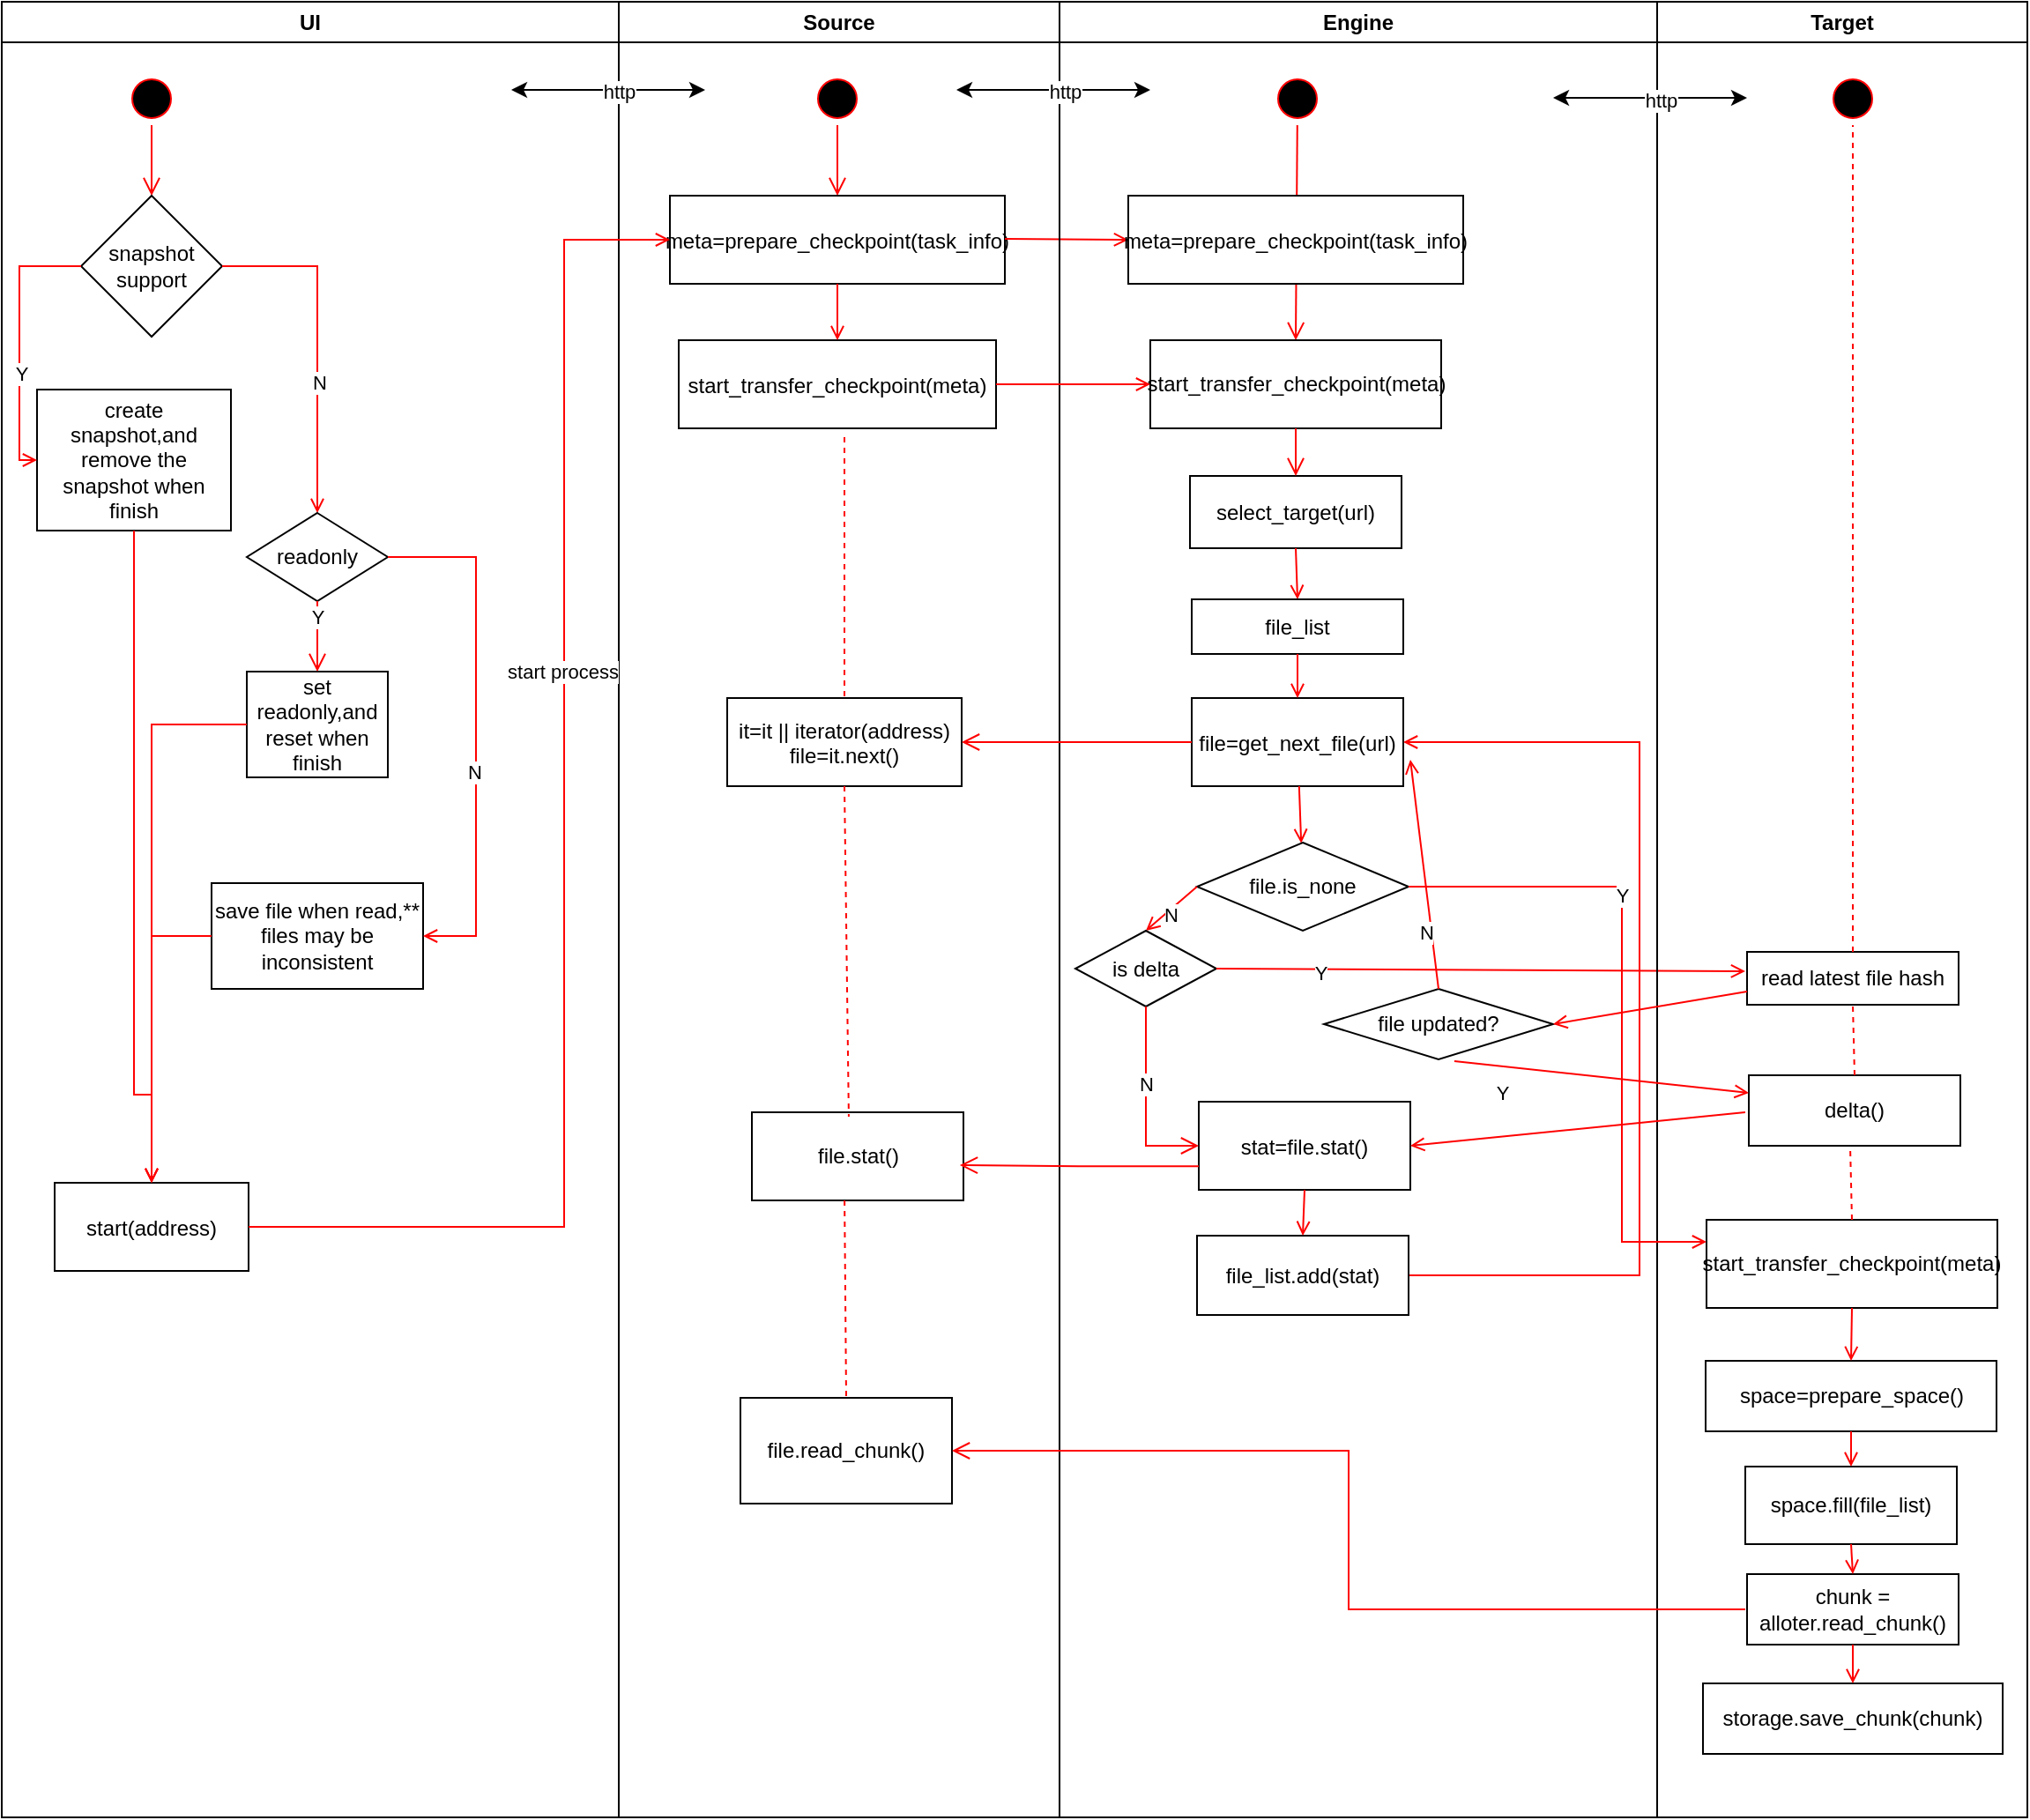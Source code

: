 <mxfile version="24.1.0" type="device">
  <diagram name="Page-1" id="e7e014a7-5840-1c2e-5031-d8a46d1fe8dd">
    <mxGraphModel dx="2074" dy="1204" grid="1" gridSize="10" guides="1" tooltips="1" connect="1" arrows="1" fold="1" page="1" pageScale="1" pageWidth="1169" pageHeight="826" background="none" math="0" shadow="0">
      <root>
        <mxCell id="0" />
        <mxCell id="1" parent="0" />
        <mxCell id="2" value="UI" style="swimlane;whiteSpace=wrap" parent="1" vertex="1">
          <mxGeometry x="11" y="120" width="350" height="1030" as="geometry" />
        </mxCell>
        <mxCell id="5" value="" style="ellipse;shape=startState;fillColor=#000000;strokeColor=#ff0000;" parent="2" vertex="1">
          <mxGeometry x="70" y="40" width="30" height="30" as="geometry" />
        </mxCell>
        <mxCell id="6" value="" style="edgeStyle=elbowEdgeStyle;elbow=horizontal;verticalAlign=bottom;endArrow=open;endSize=8;strokeColor=#FF0000;endFill=1;rounded=0;entryX=0.5;entryY=0;entryDx=0;entryDy=0;" parent="2" source="5" target="5YRIYOnIGHO2y424pPSx-42" edge="1">
          <mxGeometry x="100" y="40" as="geometry">
            <mxPoint x="85" y="160" as="targetPoint" />
          </mxGeometry>
        </mxCell>
        <mxCell id="7" value="start(address)" style="" parent="2" vertex="1">
          <mxGeometry x="30" y="670" width="110" height="50" as="geometry" />
        </mxCell>
        <mxCell id="5YRIYOnIGHO2y424pPSx-42" value="snapshot support" style="rhombus;whiteSpace=wrap;html=1;" parent="2" vertex="1">
          <mxGeometry x="45" y="110" width="80" height="80" as="geometry" />
        </mxCell>
        <mxCell id="5YRIYOnIGHO2y424pPSx-43" value="create snapshot,and remove the snapshot when finish" style="rounded=0;whiteSpace=wrap;html=1;" parent="2" vertex="1">
          <mxGeometry x="20" y="220" width="110" height="80" as="geometry" />
        </mxCell>
        <mxCell id="5YRIYOnIGHO2y424pPSx-44" value="" style="edgeStyle=elbowEdgeStyle;elbow=horizontal;strokeColor=#FF0000;endArrow=open;endFill=1;rounded=0;entryX=0;entryY=0.5;entryDx=0;entryDy=0;exitX=0;exitY=0.5;exitDx=0;exitDy=0;" parent="2" source="5YRIYOnIGHO2y424pPSx-42" target="5YRIYOnIGHO2y424pPSx-43" edge="1">
          <mxGeometry width="100" height="100" relative="1" as="geometry">
            <mxPoint x="40" y="150" as="sourcePoint" />
            <mxPoint x="20" y="260" as="targetPoint" />
            <Array as="points">
              <mxPoint x="10" y="210" />
            </Array>
          </mxGeometry>
        </mxCell>
        <mxCell id="5YRIYOnIGHO2y424pPSx-45" value="Y" style="edgeLabel;html=1;align=center;verticalAlign=middle;resizable=0;points=[];" parent="5YRIYOnIGHO2y424pPSx-44" vertex="1" connectable="0">
          <mxGeometry x="0.236" y="1" relative="1" as="geometry">
            <mxPoint as="offset" />
          </mxGeometry>
        </mxCell>
        <mxCell id="5YRIYOnIGHO2y424pPSx-47" value="" style="edgeStyle=orthogonalEdgeStyle;elbow=horizontal;strokeColor=#FF0000;endArrow=open;endFill=1;rounded=0;exitX=1;exitY=0.5;exitDx=0;exitDy=0;entryX=0.5;entryY=0;entryDx=0;entryDy=0;" parent="2" source="5YRIYOnIGHO2y424pPSx-42" target="5YRIYOnIGHO2y424pPSx-49" edge="1">
          <mxGeometry width="100" height="100" relative="1" as="geometry">
            <mxPoint x="155" y="210" as="sourcePoint" />
            <mxPoint x="116.25" y="300" as="targetPoint" />
          </mxGeometry>
        </mxCell>
        <mxCell id="5YRIYOnIGHO2y424pPSx-48" value="N" style="edgeLabel;html=1;align=center;verticalAlign=middle;resizable=0;points=[];" parent="5YRIYOnIGHO2y424pPSx-47" vertex="1" connectable="0">
          <mxGeometry x="0.236" y="1" relative="1" as="geometry">
            <mxPoint as="offset" />
          </mxGeometry>
        </mxCell>
        <mxCell id="5YRIYOnIGHO2y424pPSx-49" value="readonly" style="rhombus;whiteSpace=wrap;html=1;" parent="2" vertex="1">
          <mxGeometry x="139" y="290" width="80" height="50" as="geometry" />
        </mxCell>
        <mxCell id="5YRIYOnIGHO2y424pPSx-50" value="set readonly,and reset when finish" style="rounded=0;whiteSpace=wrap;html=1;" parent="2" vertex="1">
          <mxGeometry x="139" y="380" width="80" height="60" as="geometry" />
        </mxCell>
        <mxCell id="5YRIYOnIGHO2y424pPSx-51" value="" style="edgeStyle=elbowEdgeStyle;elbow=horizontal;verticalAlign=bottom;endArrow=open;endSize=8;strokeColor=#FF0000;endFill=1;rounded=0" parent="2" edge="1">
          <mxGeometry x="30" y="-100" as="geometry">
            <mxPoint x="179" y="380" as="targetPoint" />
            <mxPoint x="179" y="340" as="sourcePoint" />
          </mxGeometry>
        </mxCell>
        <mxCell id="5YRIYOnIGHO2y424pPSx-52" value="Y" style="edgeLabel;html=1;align=center;verticalAlign=middle;resizable=0;points=[];" parent="5YRIYOnIGHO2y424pPSx-51" vertex="1" connectable="0">
          <mxGeometry relative="1" as="geometry">
            <mxPoint y="-11" as="offset" />
          </mxGeometry>
        </mxCell>
        <mxCell id="5YRIYOnIGHO2y424pPSx-56" value="" style="edgeStyle=elbowEdgeStyle;strokeColor=#FF0000;endArrow=open;endFill=1;rounded=0;exitX=0.5;exitY=1;exitDx=0;exitDy=0;entryX=0.5;entryY=0;entryDx=0;entryDy=0;elbow=vertical;" parent="2" source="5YRIYOnIGHO2y424pPSx-43" target="7" edge="1">
          <mxGeometry width="100" height="100" relative="1" as="geometry">
            <mxPoint x="45" y="810" as="sourcePoint" />
            <mxPoint x="80" y="630" as="targetPoint" />
            <Array as="points">
              <mxPoint x="50" y="620" />
            </Array>
          </mxGeometry>
        </mxCell>
        <mxCell id="5YRIYOnIGHO2y424pPSx-59" value="save file when read,** files may be inconsistent" style="rounded=0;whiteSpace=wrap;html=1;" parent="2" vertex="1">
          <mxGeometry x="119" y="500" width="120" height="60" as="geometry" />
        </mxCell>
        <mxCell id="5YRIYOnIGHO2y424pPSx-61" value="" style="edgeStyle=elbowEdgeStyle;elbow=horizontal;strokeColor=#FF0000;endArrow=open;endFill=1;rounded=0;exitX=1;exitY=0.5;exitDx=0;exitDy=0;entryX=1;entryY=0.5;entryDx=0;entryDy=0;" parent="2" source="5YRIYOnIGHO2y424pPSx-49" target="5YRIYOnIGHO2y424pPSx-59" edge="1">
          <mxGeometry width="100" height="100" relative="1" as="geometry">
            <mxPoint x="141.5" y="310" as="sourcePoint" />
            <mxPoint x="249" y="530" as="targetPoint" />
            <Array as="points">
              <mxPoint x="269" y="420" />
            </Array>
          </mxGeometry>
        </mxCell>
        <mxCell id="5YRIYOnIGHO2y424pPSx-63" value="N" style="edgeLabel;html=1;align=center;verticalAlign=middle;resizable=0;points=[];" parent="5YRIYOnIGHO2y424pPSx-61" vertex="1" connectable="0">
          <mxGeometry x="0.167" y="-1" relative="1" as="geometry">
            <mxPoint as="offset" />
          </mxGeometry>
        </mxCell>
        <mxCell id="5YRIYOnIGHO2y424pPSx-66" value="" style="edgeStyle=orthogonalEdgeStyle;strokeColor=#FF0000;endArrow=open;endFill=1;rounded=0;entryX=0.5;entryY=0;entryDx=0;entryDy=0;exitX=0;exitY=0.5;exitDx=0;exitDy=0;" parent="2" source="5YRIYOnIGHO2y424pPSx-50" target="7" edge="1">
          <mxGeometry width="100" height="100" relative="1" as="geometry">
            <mxPoint x="140" y="320" as="sourcePoint" />
            <mxPoint x="140" y="690" as="targetPoint" />
            <Array as="points">
              <mxPoint x="85" y="410" />
            </Array>
          </mxGeometry>
        </mxCell>
        <mxCell id="5YRIYOnIGHO2y424pPSx-67" value="" style="edgeStyle=orthogonalEdgeStyle;strokeColor=#FF0000;endArrow=open;endFill=1;rounded=0;entryX=0.5;entryY=0;entryDx=0;entryDy=0;exitX=0;exitY=0.5;exitDx=0;exitDy=0;" parent="2" source="5YRIYOnIGHO2y424pPSx-59" target="7" edge="1">
          <mxGeometry width="100" height="100" relative="1" as="geometry">
            <mxPoint x="173" y="440" as="sourcePoint" />
            <mxPoint x="119" y="700" as="targetPoint" />
            <Array as="points" />
          </mxGeometry>
        </mxCell>
        <mxCell id="3" value="Source" style="swimlane;whiteSpace=wrap" parent="1" vertex="1">
          <mxGeometry x="361" y="120" width="250" height="1030" as="geometry" />
        </mxCell>
        <mxCell id="13" value="" style="ellipse;shape=startState;fillColor=#000000;strokeColor=#ff0000;" parent="3" vertex="1">
          <mxGeometry x="109" y="40" width="30" height="30" as="geometry" />
        </mxCell>
        <mxCell id="14" value="" style="edgeStyle=elbowEdgeStyle;elbow=horizontal;verticalAlign=bottom;endArrow=open;endSize=8;strokeColor=#FF0000;endFill=1;rounded=0" parent="3" source="13" edge="1">
          <mxGeometry x="40" y="20" as="geometry">
            <mxPoint x="124" y="110" as="targetPoint" />
            <mxPoint x="124" y="70" as="sourcePoint" />
          </mxGeometry>
        </mxCell>
        <mxCell id="15" value="meta=prepare_checkpoint(task_info)" style="" parent="3" vertex="1">
          <mxGeometry x="29" y="110" width="190" height="50" as="geometry" />
        </mxCell>
        <mxCell id="16" value="start_transfer_checkpoint(meta)" style="" parent="3" vertex="1">
          <mxGeometry x="34" y="192" width="180" height="50" as="geometry" />
        </mxCell>
        <mxCell id="17" value="" style="endArrow=open;strokeColor=#FF0000;endFill=1;rounded=0" parent="3" target="16" edge="1">
          <mxGeometry relative="1" as="geometry">
            <mxPoint x="124" y="160" as="sourcePoint" />
          </mxGeometry>
        </mxCell>
        <mxCell id="18" value="it=it || iterator(address)&#xa;file=it.next()" style="" parent="3" vertex="1">
          <mxGeometry x="61.5" y="395" width="133" height="50" as="geometry" />
        </mxCell>
        <mxCell id="32" value="" style="endArrow=none;strokeColor=#FF0000;endFill=0;rounded=0;dashed=1;entryX=0.5;entryY=0;entryDx=0;entryDy=0;" parent="3" target="18" edge="1">
          <mxGeometry relative="1" as="geometry">
            <mxPoint x="128" y="247" as="sourcePoint" />
            <mxPoint x="128" y="287" as="targetPoint" />
          </mxGeometry>
        </mxCell>
        <mxCell id="CguCu8YsI3yu1mB0ZQNF-57" value="file.stat()" style="rounded=0;whiteSpace=wrap;html=1;" parent="3" vertex="1">
          <mxGeometry x="75.5" y="630" width="120" height="50" as="geometry" />
        </mxCell>
        <mxCell id="CguCu8YsI3yu1mB0ZQNF-58" value="" style="endArrow=none;strokeColor=#FF0000;endFill=0;rounded=0;dashed=1;entryX=0.458;entryY=0.05;entryDx=0;entryDy=0;entryPerimeter=0;exitX=0.5;exitY=1;exitDx=0;exitDy=0;" parent="3" source="18" target="CguCu8YsI3yu1mB0ZQNF-57" edge="1">
          <mxGeometry relative="1" as="geometry">
            <mxPoint x="131" y="420" as="sourcePoint" />
            <mxPoint x="131" y="460" as="targetPoint" />
          </mxGeometry>
        </mxCell>
        <mxCell id="FWJEJCKYlN4or7lVuNc1-59" value="file.read_chunk()" style="rounded=0;whiteSpace=wrap;html=1;" parent="3" vertex="1">
          <mxGeometry x="69" y="792" width="120" height="60" as="geometry" />
        </mxCell>
        <mxCell id="FWJEJCKYlN4or7lVuNc1-62" value="" style="endArrow=none;strokeColor=#FF0000;endFill=0;rounded=0;dashed=1;entryX=0.5;entryY=0;entryDx=0;entryDy=0;exitX=0.438;exitY=1;exitDx=0;exitDy=0;exitPerimeter=0;" parent="3" source="CguCu8YsI3yu1mB0ZQNF-57" target="FWJEJCKYlN4or7lVuNc1-59" edge="1">
          <mxGeometry relative="1" as="geometry">
            <mxPoint x="129" y="600" as="sourcePoint" />
            <mxPoint x="130.27" y="693" as="targetPoint" />
          </mxGeometry>
        </mxCell>
        <mxCell id="sy2Yfq8g4SEPvDYKYlY_-40" value="" style="endArrow=open;strokeColor=#FF0000;endFill=1;rounded=0;entryX=0;entryY=0.5;entryDx=0;entryDy=0;exitX=1;exitY=0.5;exitDx=0;exitDy=0;" edge="1" parent="3" target="sy2Yfq8g4SEPvDYKYlY_-39">
          <mxGeometry relative="1" as="geometry">
            <mxPoint x="219" y="134.5" as="sourcePoint" />
            <mxPoint x="343" y="134.5" as="targetPoint" />
          </mxGeometry>
        </mxCell>
        <mxCell id="4" value="Engine" style="swimlane;whiteSpace=wrap" parent="1" vertex="1">
          <mxGeometry x="611" y="120" width="339" height="1030" as="geometry" />
        </mxCell>
        <mxCell id="33" value="file=get_next_file(url)" style="" parent="4" vertex="1">
          <mxGeometry x="75" y="395" width="120" height="50" as="geometry" />
        </mxCell>
        <mxCell id="39" value="" style="endArrow=open;strokeColor=#FF0000;endFill=1;rounded=0" parent="4" source="33" target="FWJEJCKYlN4or7lVuNc1-50" edge="1">
          <mxGeometry relative="1" as="geometry">
            <mxPoint x="209" y="487" as="targetPoint" />
          </mxGeometry>
        </mxCell>
        <mxCell id="CguCu8YsI3yu1mB0ZQNF-49" value="" style="ellipse;shape=startState;fillColor=#000000;strokeColor=#ff0000;" parent="4" vertex="1">
          <mxGeometry x="120" y="40" width="30" height="30" as="geometry" />
        </mxCell>
        <mxCell id="CguCu8YsI3yu1mB0ZQNF-50" value="" style="elbow=horizontal;verticalAlign=bottom;endArrow=open;endSize=8;strokeColor=#FF0000;endFill=1;rounded=0;entryX=0.5;entryY=0;entryDx=0;entryDy=0;" parent="4" source="CguCu8YsI3yu1mB0ZQNF-49" target="CguCu8YsI3yu1mB0ZQNF-51" edge="1">
          <mxGeometry x="-530" y="-100" as="geometry">
            <mxPoint x="135" y="180" as="targetPoint" />
            <mxPoint x="134.5" y="80" as="sourcePoint" />
          </mxGeometry>
        </mxCell>
        <mxCell id="CguCu8YsI3yu1mB0ZQNF-51" value="start_transfer_checkpoint(meta)" style="rounded=0;whiteSpace=wrap;html=1;" parent="4" vertex="1">
          <mxGeometry x="51.5" y="192" width="165" height="50" as="geometry" />
        </mxCell>
        <mxCell id="CguCu8YsI3yu1mB0ZQNF-59" value="stat=file.stat()" style="" parent="4" vertex="1">
          <mxGeometry x="79" y="624" width="120" height="50" as="geometry" />
        </mxCell>
        <mxCell id="CguCu8YsI3yu1mB0ZQNF-43" value="" style="edgeStyle=elbowEdgeStyle;elbow=horizontal;strokeColor=#FF0000;endArrow=open;endFill=1;rounded=0;exitX=1;exitY=0.5;exitDx=0;exitDy=0;entryX=1;entryY=0.5;entryDx=0;entryDy=0;" parent="4" source="svrlvNuyGnI_LSgs8hSu-39" target="33" edge="1">
          <mxGeometry width="100" height="100" relative="1" as="geometry">
            <mxPoint x="220" y="585" as="sourcePoint" />
            <mxPoint x="140" y="425" as="targetPoint" />
            <Array as="points">
              <mxPoint x="329" y="540" />
            </Array>
          </mxGeometry>
        </mxCell>
        <mxCell id="CguCu8YsI3yu1mB0ZQNF-72" value="select_target(url)" style="rounded=0;whiteSpace=wrap;html=1;" parent="4" vertex="1">
          <mxGeometry x="74" y="269" width="120" height="41" as="geometry" />
        </mxCell>
        <mxCell id="CguCu8YsI3yu1mB0ZQNF-74" value="" style="edgeStyle=elbowEdgeStyle;elbow=horizontal;verticalAlign=bottom;endArrow=open;endSize=8;strokeColor=#FF0000;endFill=1;rounded=0;exitX=0.5;exitY=1;exitDx=0;exitDy=0;entryX=0.5;entryY=0;entryDx=0;entryDy=0;" parent="4" source="CguCu8YsI3yu1mB0ZQNF-51" target="CguCu8YsI3yu1mB0ZQNF-72" edge="1">
          <mxGeometry x="-1100" y="-220" as="geometry">
            <mxPoint x="239" y="237" as="targetPoint" />
            <mxPoint x="239" y="87" as="sourcePoint" />
          </mxGeometry>
        </mxCell>
        <mxCell id="CguCu8YsI3yu1mB0ZQNF-75" value="" style="endArrow=open;strokeColor=#FF0000;endFill=1;rounded=0;exitX=0.5;exitY=1;exitDx=0;exitDy=0;entryX=0.5;entryY=0;entryDx=0;entryDy=0;" parent="4" source="CguCu8YsI3yu1mB0ZQNF-72" target="svrlvNuyGnI_LSgs8hSu-40" edge="1">
          <mxGeometry relative="1" as="geometry">
            <mxPoint x="133.5" y="330" as="sourcePoint" />
            <mxPoint x="134" y="357" as="targetPoint" />
          </mxGeometry>
        </mxCell>
        <mxCell id="FWJEJCKYlN4or7lVuNc1-50" value="file.is_none" style="rhombus;whiteSpace=wrap;html=1;" parent="4" vertex="1">
          <mxGeometry x="78" y="477" width="120" height="50" as="geometry" />
        </mxCell>
        <mxCell id="FWJEJCKYlN4or7lVuNc1-52" value="" style="endArrow=open;strokeColor=#FF0000;endFill=1;rounded=0;exitX=0;exitY=0.5;exitDx=0;exitDy=0;entryX=0.5;entryY=0;entryDx=0;entryDy=0;" parent="4" source="FWJEJCKYlN4or7lVuNc1-50" target="5YRIYOnIGHO2y424pPSx-69" edge="1">
          <mxGeometry relative="1" as="geometry">
            <mxPoint x="135.98" y="581" as="targetPoint" />
            <mxPoint x="133.98" y="560" as="sourcePoint" />
          </mxGeometry>
        </mxCell>
        <mxCell id="FWJEJCKYlN4or7lVuNc1-54" value="N" style="edgeLabel;html=1;align=center;verticalAlign=middle;resizable=0;points=[];" parent="FWJEJCKYlN4or7lVuNc1-52" vertex="1" connectable="0">
          <mxGeometry x="0.151" y="2" relative="1" as="geometry">
            <mxPoint as="offset" />
          </mxGeometry>
        </mxCell>
        <mxCell id="5YRIYOnIGHO2y424pPSx-69" value="is delta" style="rhombus;whiteSpace=wrap;html=1;" parent="4" vertex="1">
          <mxGeometry x="9" y="527" width="80" height="43" as="geometry" />
        </mxCell>
        <mxCell id="5YRIYOnIGHO2y424pPSx-71" value="" style="edgeStyle=elbowEdgeStyle;elbow=horizontal;verticalAlign=bottom;endArrow=open;endSize=8;strokeColor=#FF0000;endFill=1;rounded=0;exitX=0.5;exitY=1;exitDx=0;exitDy=0;" parent="4" source="5YRIYOnIGHO2y424pPSx-69" target="CguCu8YsI3yu1mB0ZQNF-59" edge="1">
          <mxGeometry x="-581" y="-220" as="geometry">
            <mxPoint x="58.5" y="610" as="targetPoint" />
            <mxPoint x="58.5" y="570" as="sourcePoint" />
            <Array as="points">
              <mxPoint x="49" y="610" />
            </Array>
          </mxGeometry>
        </mxCell>
        <mxCell id="5YRIYOnIGHO2y424pPSx-72" value="N" style="edgeLabel;html=1;align=center;verticalAlign=middle;resizable=0;points=[];" parent="5YRIYOnIGHO2y424pPSx-71" vertex="1" connectable="0">
          <mxGeometry relative="1" as="geometry">
            <mxPoint y="-11" as="offset" />
          </mxGeometry>
        </mxCell>
        <mxCell id="CguCu8YsI3yu1mB0ZQNF-60" value="" style="edgeStyle=elbowEdgeStyle;elbow=horizontal;verticalAlign=bottom;endArrow=open;endSize=8;strokeColor=#FF0000;endFill=1;rounded=0;exitX=0;exitY=0.5;exitDx=0;exitDy=0;entryX=0.983;entryY=0.367;entryDx=0;entryDy=0;entryPerimeter=0;" parent="4" edge="1">
          <mxGeometry x="-1781" y="-340" as="geometry">
            <mxPoint x="-56.54" y="660.0" as="targetPoint" />
            <mxPoint x="79" y="660.65" as="sourcePoint" />
            <Array as="points">
              <mxPoint x="11" y="671.65" />
            </Array>
          </mxGeometry>
        </mxCell>
        <mxCell id="5YRIYOnIGHO2y424pPSx-74" value="" style="endArrow=open;strokeColor=#FF0000;endFill=1;rounded=0;exitX=1;exitY=0.5;exitDx=0;exitDy=0;" parent="4" source="5YRIYOnIGHO2y424pPSx-69" edge="1">
          <mxGeometry relative="1" as="geometry">
            <mxPoint x="139" y="549" as="sourcePoint" />
            <mxPoint x="389" y="550" as="targetPoint" />
          </mxGeometry>
        </mxCell>
        <mxCell id="5YRIYOnIGHO2y424pPSx-75" value="Y" style="edgeLabel;html=1;align=center;verticalAlign=middle;resizable=0;points=[];" parent="5YRIYOnIGHO2y424pPSx-74" vertex="1" connectable="0">
          <mxGeometry x="-0.607" y="-2" relative="1" as="geometry">
            <mxPoint as="offset" />
          </mxGeometry>
        </mxCell>
        <mxCell id="5YRIYOnIGHO2y424pPSx-77" value="file updated?" style="rhombus;whiteSpace=wrap;html=1;" parent="4" vertex="1">
          <mxGeometry x="150" y="560" width="130" height="40" as="geometry" />
        </mxCell>
        <mxCell id="5YRIYOnIGHO2y424pPSx-81" value="" style="endArrow=open;strokeColor=#FF0000;endFill=1;rounded=0;exitX=0.5;exitY=0;exitDx=0;exitDy=0;" parent="4" source="5YRIYOnIGHO2y424pPSx-77" edge="1">
          <mxGeometry relative="1" as="geometry">
            <mxPoint x="239" y="500" as="sourcePoint" />
            <mxPoint x="199" y="430" as="targetPoint" />
          </mxGeometry>
        </mxCell>
        <mxCell id="5YRIYOnIGHO2y424pPSx-82" value="N" style="edgeLabel;html=1;align=center;verticalAlign=middle;resizable=0;points=[];" parent="5YRIYOnIGHO2y424pPSx-81" vertex="1" connectable="0">
          <mxGeometry x="-0.607" y="-2" relative="1" as="geometry">
            <mxPoint x="-6" y="-7" as="offset" />
          </mxGeometry>
        </mxCell>
        <mxCell id="JHUbbDQbZnptLvGb7uCV-41" value="" style="endArrow=classic;startArrow=classic;html=1;rounded=0;" parent="4" edge="1">
          <mxGeometry width="50" height="50" relative="1" as="geometry">
            <mxPoint x="-58.5" y="50" as="sourcePoint" />
            <mxPoint x="51.5" y="50" as="targetPoint" />
          </mxGeometry>
        </mxCell>
        <mxCell id="JHUbbDQbZnptLvGb7uCV-42" value="http" style="edgeLabel;html=1;align=center;verticalAlign=middle;resizable=0;points=[];" parent="JHUbbDQbZnptLvGb7uCV-41" vertex="1" connectable="0">
          <mxGeometry x="0.473" y="-1" relative="1" as="geometry">
            <mxPoint x="-20" as="offset" />
          </mxGeometry>
        </mxCell>
        <mxCell id="svrlvNuyGnI_LSgs8hSu-39" value="file_list.add(stat)" style="rounded=0;whiteSpace=wrap;html=1;" parent="4" vertex="1">
          <mxGeometry x="78" y="700" width="120" height="45" as="geometry" />
        </mxCell>
        <mxCell id="svrlvNuyGnI_LSgs8hSu-40" value="file_list" style="rounded=0;whiteSpace=wrap;html=1;" parent="4" vertex="1">
          <mxGeometry x="75" y="339" width="120" height="31" as="geometry" />
        </mxCell>
        <mxCell id="svrlvNuyGnI_LSgs8hSu-42" value="" style="endArrow=open;strokeColor=#FF0000;endFill=1;rounded=0;entryX=0.5;entryY=0;entryDx=0;entryDy=0;exitX=0.5;exitY=1;exitDx=0;exitDy=0;" parent="4" source="svrlvNuyGnI_LSgs8hSu-40" target="33" edge="1">
          <mxGeometry relative="1" as="geometry">
            <mxPoint x="259" y="330" as="sourcePoint" />
            <mxPoint x="145" y="349" as="targetPoint" />
          </mxGeometry>
        </mxCell>
        <mxCell id="svrlvNuyGnI_LSgs8hSu-43" value="" style="endArrow=open;strokeColor=#FF0000;endFill=1;rounded=0;entryX=0.5;entryY=0;entryDx=0;entryDy=0;exitX=0.5;exitY=1;exitDx=0;exitDy=0;" parent="4" source="CguCu8YsI3yu1mB0ZQNF-59" target="svrlvNuyGnI_LSgs8hSu-39" edge="1">
          <mxGeometry relative="1" as="geometry">
            <mxPoint x="145" y="680" as="sourcePoint" />
            <mxPoint x="145" y="705" as="targetPoint" />
          </mxGeometry>
        </mxCell>
        <mxCell id="sy2Yfq8g4SEPvDYKYlY_-39" value="meta=prepare_checkpoint(task_info)" style="" vertex="1" parent="4">
          <mxGeometry x="39" y="110" width="190" height="50" as="geometry" />
        </mxCell>
        <mxCell id="CguCu8YsI3yu1mB0ZQNF-41" value="Target" style="swimlane;whiteSpace=wrap" parent="1" vertex="1">
          <mxGeometry x="950" y="120" width="210" height="1030" as="geometry" />
        </mxCell>
        <mxCell id="CguCu8YsI3yu1mB0ZQNF-62" value="space=prepare_space()" style="rounded=0;whiteSpace=wrap;html=1;" parent="CguCu8YsI3yu1mB0ZQNF-41" vertex="1">
          <mxGeometry x="27.5" y="771" width="165" height="40" as="geometry" />
        </mxCell>
        <mxCell id="FWJEJCKYlN4or7lVuNc1-39" value="space.fill(file_list)" style="rounded=0;whiteSpace=wrap;html=1;" parent="CguCu8YsI3yu1mB0ZQNF-41" vertex="1">
          <mxGeometry x="50" y="831" width="120" height="44" as="geometry" />
        </mxCell>
        <mxCell id="FWJEJCKYlN4or7lVuNc1-49" value="chunk = alloter.read_chunk()" style="rounded=0;whiteSpace=wrap;html=1;" parent="CguCu8YsI3yu1mB0ZQNF-41" vertex="1">
          <mxGeometry x="51" y="892" width="120" height="40" as="geometry" />
        </mxCell>
        <mxCell id="FWJEJCKYlN4or7lVuNc1-64" value="storage.save_chunk(chunk)" style="rounded=0;whiteSpace=wrap;html=1;" parent="CguCu8YsI3yu1mB0ZQNF-41" vertex="1">
          <mxGeometry x="26" y="954" width="170" height="40" as="geometry" />
        </mxCell>
        <mxCell id="FWJEJCKYlN4or7lVuNc1-67" value="" style="endArrow=open;strokeColor=#FF0000;endFill=1;rounded=0;exitX=0.5;exitY=1;exitDx=0;exitDy=0;" parent="CguCu8YsI3yu1mB0ZQNF-41" source="FWJEJCKYlN4or7lVuNc1-49" target="FWJEJCKYlN4or7lVuNc1-64" edge="1">
          <mxGeometry relative="1" as="geometry">
            <mxPoint x="110.5" y="944" as="sourcePoint" />
            <mxPoint x="111" y="971" as="targetPoint" />
          </mxGeometry>
        </mxCell>
        <mxCell id="5YRIYOnIGHO2y424pPSx-73" value="read latest file hash" style="rounded=0;whiteSpace=wrap;html=1;" parent="CguCu8YsI3yu1mB0ZQNF-41" vertex="1">
          <mxGeometry x="51" y="539" width="120" height="30" as="geometry" />
        </mxCell>
        <mxCell id="JHUbbDQbZnptLvGb7uCV-43" value="" style="endArrow=classic;startArrow=classic;html=1;rounded=0;" parent="CguCu8YsI3yu1mB0ZQNF-41" edge="1">
          <mxGeometry width="50" height="50" relative="1" as="geometry">
            <mxPoint x="-59" y="54.5" as="sourcePoint" />
            <mxPoint x="51" y="54.5" as="targetPoint" />
          </mxGeometry>
        </mxCell>
        <mxCell id="JHUbbDQbZnptLvGb7uCV-44" value="http" style="edgeLabel;html=1;align=center;verticalAlign=middle;resizable=0;points=[];" parent="JHUbbDQbZnptLvGb7uCV-43" vertex="1" connectable="0">
          <mxGeometry x="0.473" y="-1" relative="1" as="geometry">
            <mxPoint x="-20" as="offset" />
          </mxGeometry>
        </mxCell>
        <mxCell id="svrlvNuyGnI_LSgs8hSu-44" value="" style="endArrow=open;strokeColor=#FF0000;endFill=1;rounded=0;exitX=0.5;exitY=1;exitDx=0;exitDy=0;entryX=0.5;entryY=0;entryDx=0;entryDy=0;" parent="CguCu8YsI3yu1mB0ZQNF-41" source="FWJEJCKYlN4or7lVuNc1-39" target="FWJEJCKYlN4or7lVuNc1-49" edge="1">
          <mxGeometry relative="1" as="geometry">
            <mxPoint x="121" y="859" as="sourcePoint" />
            <mxPoint x="121" y="881" as="targetPoint" />
          </mxGeometry>
        </mxCell>
        <mxCell id="sy2Yfq8g4SEPvDYKYlY_-46" value="delta()" style="rounded=0;whiteSpace=wrap;html=1;" vertex="1" parent="CguCu8YsI3yu1mB0ZQNF-41">
          <mxGeometry x="52" y="609" width="120" height="40" as="geometry" />
        </mxCell>
        <mxCell id="sy2Yfq8g4SEPvDYKYlY_-41" value="start_transfer_checkpoint(meta)" style="rounded=0;whiteSpace=wrap;html=1;" vertex="1" parent="CguCu8YsI3yu1mB0ZQNF-41">
          <mxGeometry x="28" y="691" width="165" height="50" as="geometry" />
        </mxCell>
        <mxCell id="sy2Yfq8g4SEPvDYKYlY_-49" value="" style="endArrow=none;strokeColor=#FF0000;endFill=0;rounded=0;dashed=1;entryX=0.5;entryY=1;entryDx=0;entryDy=0;exitX=0.5;exitY=0;exitDx=0;exitDy=0;" edge="1" parent="CguCu8YsI3yu1mB0ZQNF-41" source="sy2Yfq8g4SEPvDYKYlY_-46" target="5YRIYOnIGHO2y424pPSx-73">
          <mxGeometry relative="1" as="geometry">
            <mxPoint x="121" y="549" as="sourcePoint" />
            <mxPoint x="251" y="80" as="targetPoint" />
          </mxGeometry>
        </mxCell>
        <mxCell id="CguCu8YsI3yu1mB0ZQNF-61" value="" style="ellipse;shape=startState;fillColor=#000000;strokeColor=#ff0000;" parent="CguCu8YsI3yu1mB0ZQNF-41" vertex="1">
          <mxGeometry x="96" y="40" width="30" height="30" as="geometry" />
        </mxCell>
        <mxCell id="sy2Yfq8g4SEPvDYKYlY_-48" value="" style="endArrow=none;strokeColor=#FF0000;endFill=0;rounded=0;dashed=1;entryX=0.5;entryY=1;entryDx=0;entryDy=0;exitX=0.5;exitY=0;exitDx=0;exitDy=0;" edge="1" parent="CguCu8YsI3yu1mB0ZQNF-41" source="5YRIYOnIGHO2y424pPSx-73" target="CguCu8YsI3yu1mB0ZQNF-61">
          <mxGeometry relative="1" as="geometry">
            <mxPoint x="323" y="201" as="sourcePoint" />
            <mxPoint x="211.5" y="80" as="targetPoint" />
          </mxGeometry>
        </mxCell>
        <mxCell id="sy2Yfq8g4SEPvDYKYlY_-50" value="" style="endArrow=none;strokeColor=#FF0000;endFill=0;rounded=0;dashed=1;entryX=0.5;entryY=1;entryDx=0;entryDy=0;exitX=0.5;exitY=0;exitDx=0;exitDy=0;" edge="1" parent="CguCu8YsI3yu1mB0ZQNF-41" source="sy2Yfq8g4SEPvDYKYlY_-41">
          <mxGeometry relative="1" as="geometry">
            <mxPoint x="100" y="690" as="sourcePoint" />
            <mxPoint x="109.5" y="649" as="targetPoint" />
          </mxGeometry>
        </mxCell>
        <mxCell id="sy2Yfq8g4SEPvDYKYlY_-51" value="" style="endArrow=open;strokeColor=#FF0000;endFill=1;rounded=0;exitX=0.5;exitY=1;exitDx=0;exitDy=0;entryX=0.5;entryY=0;entryDx=0;entryDy=0;" edge="1" parent="CguCu8YsI3yu1mB0ZQNF-41" source="sy2Yfq8g4SEPvDYKYlY_-41" target="CguCu8YsI3yu1mB0ZQNF-62">
          <mxGeometry relative="1" as="geometry">
            <mxPoint x="121" y="756" as="sourcePoint" />
            <mxPoint x="121" y="778" as="targetPoint" />
          </mxGeometry>
        </mxCell>
        <mxCell id="sy2Yfq8g4SEPvDYKYlY_-52" value="" style="endArrow=open;strokeColor=#FF0000;endFill=1;rounded=0;exitX=0.5;exitY=1;exitDx=0;exitDy=0;entryX=0.5;entryY=0;entryDx=0;entryDy=0;" edge="1" parent="CguCu8YsI3yu1mB0ZQNF-41" source="CguCu8YsI3yu1mB0ZQNF-62" target="FWJEJCKYlN4or7lVuNc1-39">
          <mxGeometry relative="1" as="geometry">
            <mxPoint x="116" y="751" as="sourcePoint" />
            <mxPoint x="120" y="781" as="targetPoint" />
          </mxGeometry>
        </mxCell>
        <mxCell id="CguCu8YsI3yu1mB0ZQNF-56" value="" style="edgeStyle=elbowEdgeStyle;elbow=horizontal;verticalAlign=bottom;endArrow=open;endSize=8;strokeColor=#FF0000;endFill=1;rounded=0;exitX=0;exitY=0.5;exitDx=0;exitDy=0;entryX=1;entryY=0.5;entryDx=0;entryDy=0;" parent="1" source="33" target="18" edge="1">
          <mxGeometry x="-1100" y="-220" as="geometry">
            <mxPoint x="760.5" y="662" as="targetPoint" />
            <mxPoint x="760" y="582" as="sourcePoint" />
          </mxGeometry>
        </mxCell>
        <mxCell id="FWJEJCKYlN4or7lVuNc1-57" value="" style="edgeStyle=elbowEdgeStyle;elbow=horizontal;strokeColor=#FF0000;endArrow=open;endFill=1;rounded=0;exitX=1;exitY=0.5;exitDx=0;exitDy=0;entryX=0;entryY=0.25;entryDx=0;entryDy=0;" parent="1" source="FWJEJCKYlN4or7lVuNc1-50" target="sy2Yfq8g4SEPvDYKYlY_-41" edge="1">
          <mxGeometry width="100" height="100" relative="1" as="geometry">
            <mxPoint x="731.5" y="913" as="sourcePoint" />
            <mxPoint x="1100" y="850" as="targetPoint" />
            <Array as="points">
              <mxPoint x="930" y="680" />
            </Array>
          </mxGeometry>
        </mxCell>
        <mxCell id="FWJEJCKYlN4or7lVuNc1-58" value="Y" style="edgeLabel;html=1;align=center;verticalAlign=middle;resizable=0;points=[];" parent="FWJEJCKYlN4or7lVuNc1-57" vertex="1" connectable="0">
          <mxGeometry x="-0.322" relative="1" as="geometry">
            <mxPoint as="offset" />
          </mxGeometry>
        </mxCell>
        <mxCell id="FWJEJCKYlN4or7lVuNc1-61" value="" style="edgeStyle=elbowEdgeStyle;elbow=horizontal;verticalAlign=bottom;endArrow=open;endSize=8;strokeColor=#FF0000;endFill=1;rounded=0;entryX=1;entryY=0.5;entryDx=0;entryDy=0;" parent="1" target="FWJEJCKYlN4or7lVuNc1-59" edge="1">
          <mxGeometry x="-1170" y="-220" as="geometry">
            <mxPoint x="531" y="983" as="targetPoint" />
            <mxPoint x="1000" y="1032" as="sourcePoint" />
          </mxGeometry>
        </mxCell>
        <mxCell id="5YRIYOnIGHO2y424pPSx-40" value="" style="edgeStyle=elbowEdgeStyle;elbow=horizontal;strokeColor=#FF0000;endArrow=open;endFill=1;rounded=0;exitX=1;exitY=0.5;exitDx=0;exitDy=0;entryX=0;entryY=0.5;entryDx=0;entryDy=0;" parent="1" source="7" target="15" edge="1">
          <mxGeometry width="100" height="100" relative="1" as="geometry">
            <mxPoint x="144" y="683" as="sourcePoint" />
            <mxPoint x="220" y="320" as="targetPoint" />
            <Array as="points">
              <mxPoint x="330" y="550" />
            </Array>
          </mxGeometry>
        </mxCell>
        <mxCell id="5YRIYOnIGHO2y424pPSx-41" value="start process" style="edgeLabel;html=1;align=center;verticalAlign=middle;resizable=0;points=[];" parent="5YRIYOnIGHO2y424pPSx-40" vertex="1" connectable="0">
          <mxGeometry x="0.236" y="1" relative="1" as="geometry">
            <mxPoint as="offset" />
          </mxGeometry>
        </mxCell>
        <mxCell id="CguCu8YsI3yu1mB0ZQNF-52" value="" style="endArrow=open;strokeColor=#FF0000;endFill=1;rounded=0;entryX=0;entryY=0.5;entryDx=0;entryDy=0;exitX=1;exitY=0.5;exitDx=0;exitDy=0;" parent="1" source="16" target="CguCu8YsI3yu1mB0ZQNF-51" edge="1">
          <mxGeometry relative="1" as="geometry">
            <mxPoint x="560" y="337" as="sourcePoint" />
            <mxPoint x="690" y="337" as="targetPoint" />
          </mxGeometry>
        </mxCell>
        <mxCell id="5YRIYOnIGHO2y424pPSx-78" value="" style="endArrow=open;strokeColor=#FF0000;endFill=1;rounded=0;exitX=0;exitY=0.75;exitDx=0;exitDy=0;entryX=1;entryY=0.5;entryDx=0;entryDy=0;" parent="1" source="5YRIYOnIGHO2y424pPSx-73" target="5YRIYOnIGHO2y424pPSx-77" edge="1">
          <mxGeometry relative="1" as="geometry">
            <mxPoint x="1110" y="600.5" as="sourcePoint" />
            <mxPoint x="1284" y="601.5" as="targetPoint" />
          </mxGeometry>
        </mxCell>
        <mxCell id="JHUbbDQbZnptLvGb7uCV-39" value="" style="endArrow=classic;startArrow=classic;html=1;rounded=0;" parent="1" edge="1">
          <mxGeometry width="50" height="50" relative="1" as="geometry">
            <mxPoint x="300" y="170" as="sourcePoint" />
            <mxPoint x="410" y="170" as="targetPoint" />
          </mxGeometry>
        </mxCell>
        <mxCell id="JHUbbDQbZnptLvGb7uCV-40" value="http" style="edgeLabel;html=1;align=center;verticalAlign=middle;resizable=0;points=[];" parent="JHUbbDQbZnptLvGb7uCV-39" vertex="1" connectable="0">
          <mxGeometry x="0.473" y="-1" relative="1" as="geometry">
            <mxPoint x="-20" as="offset" />
          </mxGeometry>
        </mxCell>
        <mxCell id="5YRIYOnIGHO2y424pPSx-79" value="" style="endArrow=open;strokeColor=#FF0000;endFill=1;rounded=0;entryX=0;entryY=0.25;entryDx=0;entryDy=0;exitX=0.569;exitY=1.025;exitDx=0;exitDy=0;exitPerimeter=0;" parent="1" target="sy2Yfq8g4SEPvDYKYlY_-46" edge="1" source="5YRIYOnIGHO2y424pPSx-77">
          <mxGeometry relative="1" as="geometry">
            <mxPoint x="880" y="750" as="sourcePoint" />
            <mxPoint x="1020" y="731.5" as="targetPoint" />
          </mxGeometry>
        </mxCell>
        <mxCell id="5YRIYOnIGHO2y424pPSx-80" value="Y" style="edgeLabel;html=1;align=center;verticalAlign=middle;resizable=0;points=[];" parent="5YRIYOnIGHO2y424pPSx-79" vertex="1" connectable="0">
          <mxGeometry x="-0.607" y="-2" relative="1" as="geometry">
            <mxPoint x="-6" y="12" as="offset" />
          </mxGeometry>
        </mxCell>
        <mxCell id="sy2Yfq8g4SEPvDYKYlY_-47" value="" style="endArrow=open;strokeColor=#FF0000;endFill=1;rounded=0;entryX=1;entryY=0.5;entryDx=0;entryDy=0;" edge="1" parent="1" target="CguCu8YsI3yu1mB0ZQNF-59">
          <mxGeometry relative="1" as="geometry">
            <mxPoint x="1000" y="750" as="sourcePoint" />
            <mxPoint x="1564" y="720" as="targetPoint" />
          </mxGeometry>
        </mxCell>
      </root>
    </mxGraphModel>
  </diagram>
</mxfile>
